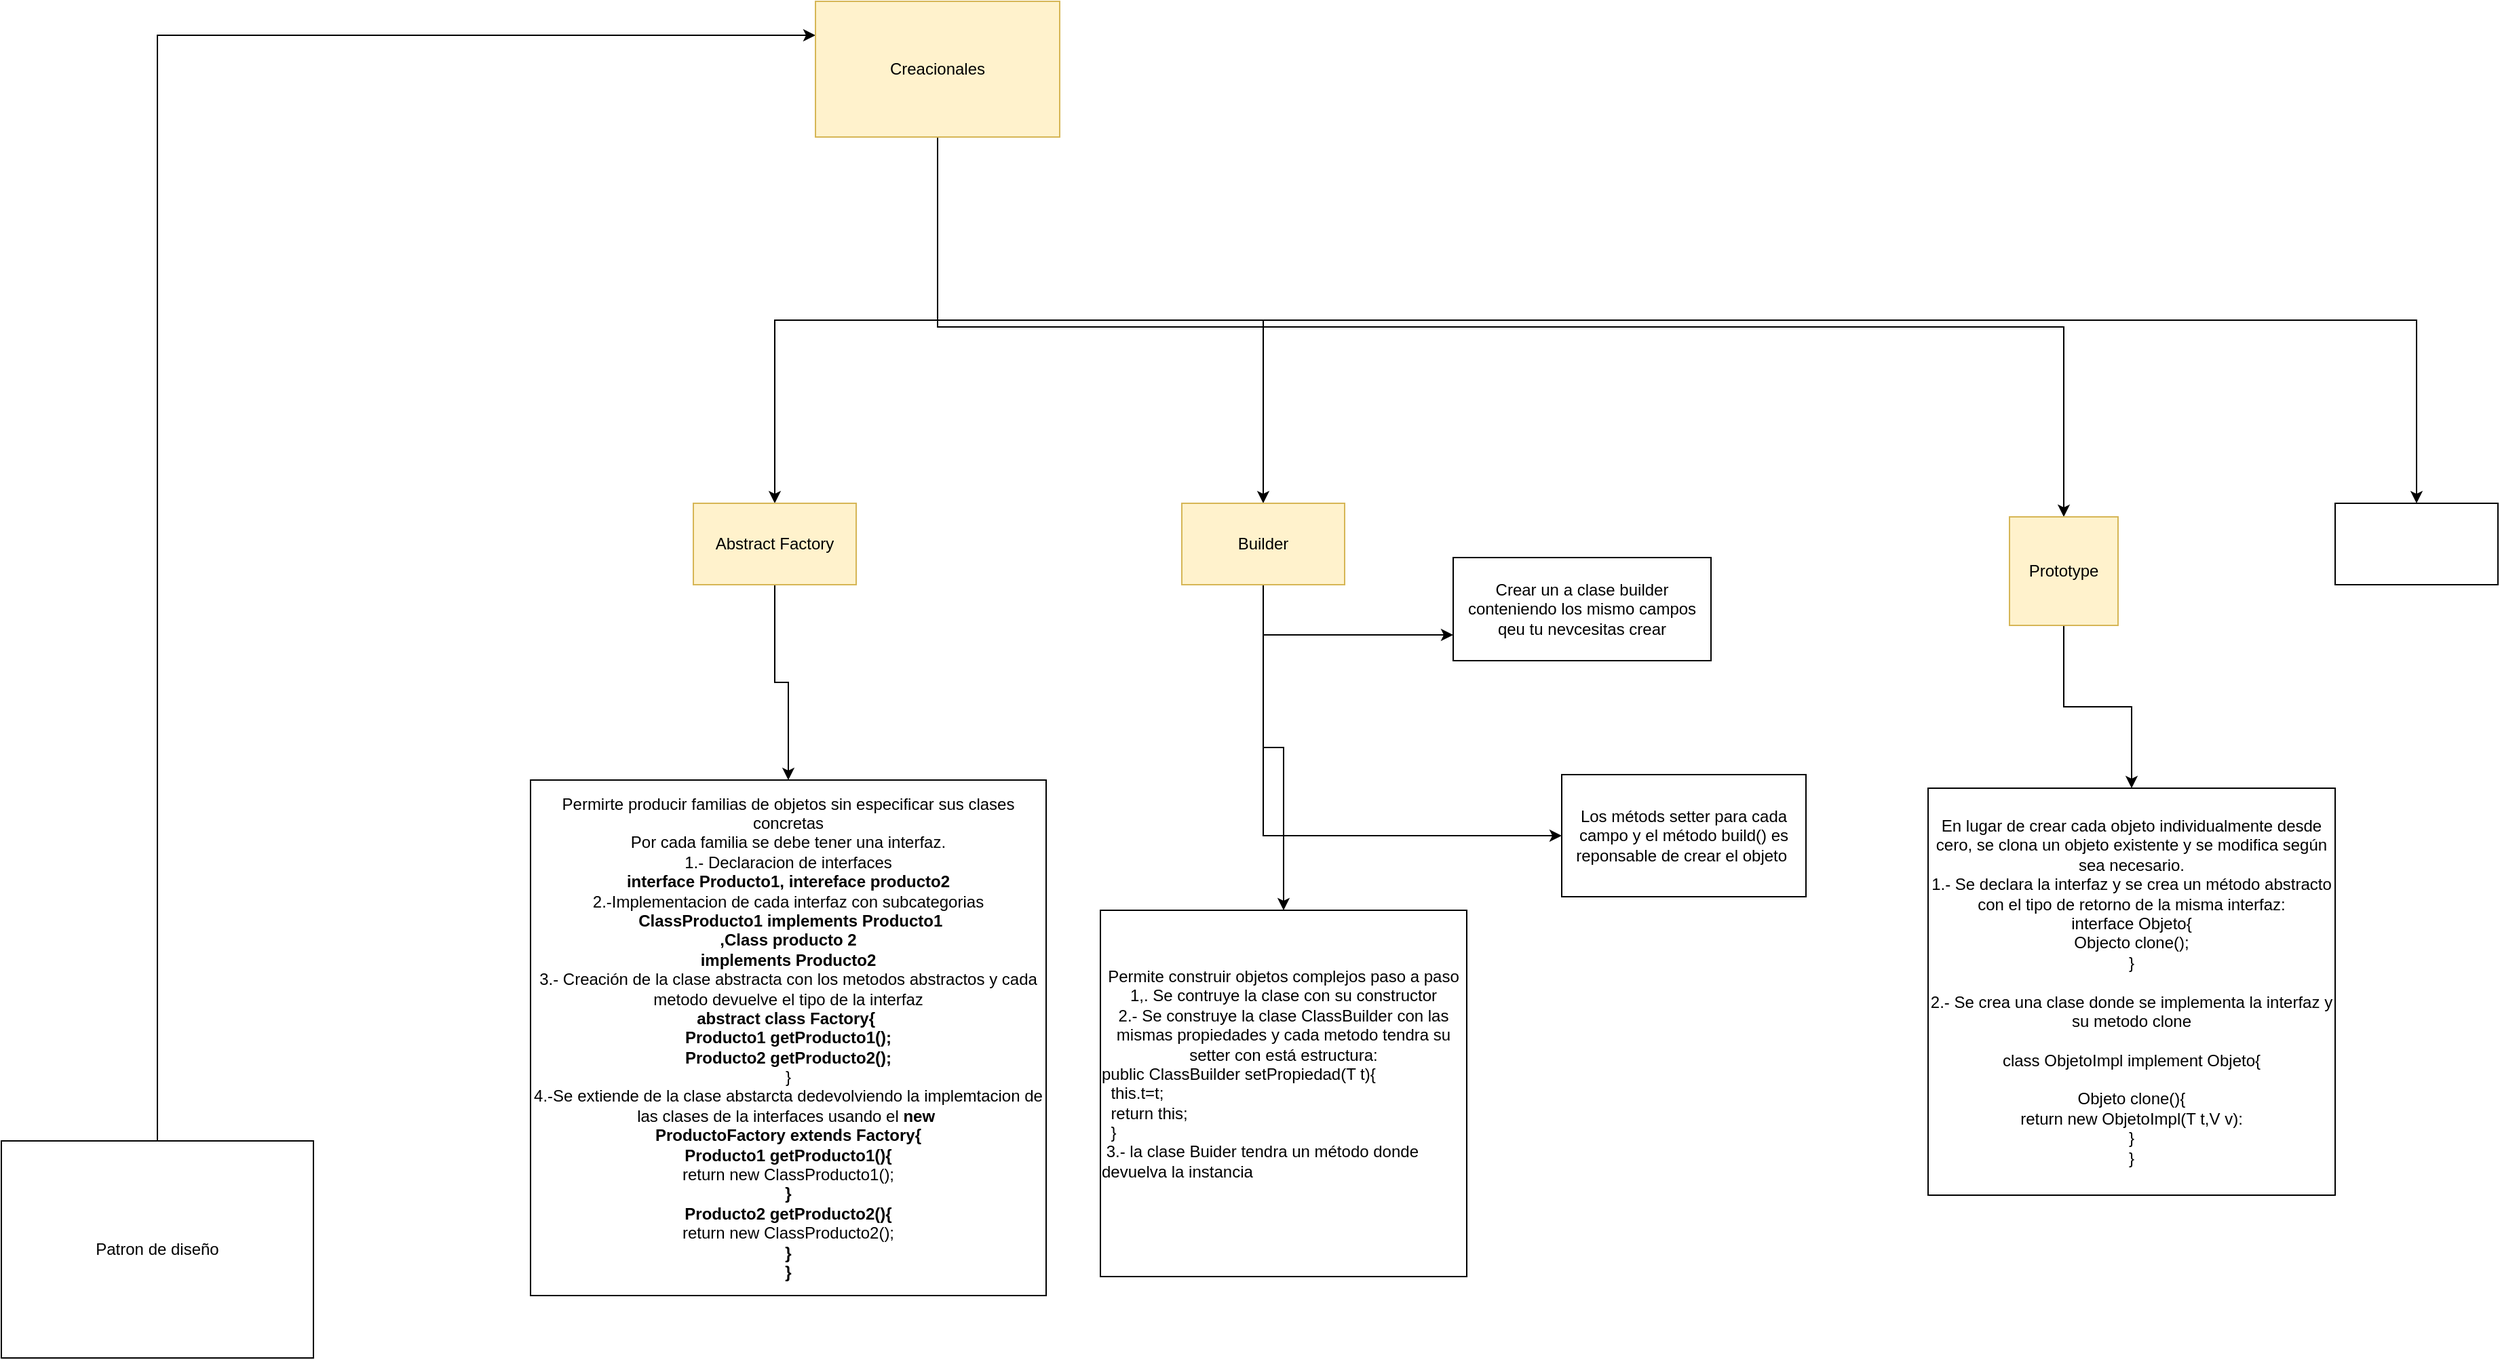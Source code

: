 <mxfile version="21.0.4" type="github">
  <diagram name="Página-1" id="qdYQOTE-IAm2l3-fw2n1">
    <mxGraphModel dx="1750" dy="968" grid="1" gridSize="10" guides="1" tooltips="1" connect="1" arrows="1" fold="1" page="1" pageScale="1" pageWidth="4681" pageHeight="3300" math="0" shadow="0">
      <root>
        <mxCell id="0" />
        <mxCell id="1" parent="0" />
        <mxCell id="JE3cCo6YskCNEYd2Dr8s-6" style="edgeStyle=orthogonalEdgeStyle;rounded=0;orthogonalLoop=1;jettySize=auto;html=1;exitX=0.5;exitY=0;exitDx=0;exitDy=0;entryX=0;entryY=0.25;entryDx=0;entryDy=0;" edge="1" parent="1" source="JE3cCo6YskCNEYd2Dr8s-1" target="JE3cCo6YskCNEYd2Dr8s-3">
          <mxGeometry relative="1" as="geometry">
            <mxPoint x="2670" y="710" as="targetPoint" />
          </mxGeometry>
        </mxCell>
        <mxCell id="JE3cCo6YskCNEYd2Dr8s-1" value="Patron de diseño" style="rounded=0;whiteSpace=wrap;html=1;" vertex="1" parent="1">
          <mxGeometry x="2140" y="1520" width="230" height="160" as="geometry" />
        </mxCell>
        <mxCell id="JE3cCo6YskCNEYd2Dr8s-8" style="edgeStyle=orthogonalEdgeStyle;rounded=0;orthogonalLoop=1;jettySize=auto;html=1;exitX=0.5;exitY=1;exitDx=0;exitDy=0;" edge="1" parent="1" source="JE3cCo6YskCNEYd2Dr8s-3" target="JE3cCo6YskCNEYd2Dr8s-7">
          <mxGeometry relative="1" as="geometry" />
        </mxCell>
        <mxCell id="JE3cCo6YskCNEYd2Dr8s-12" style="edgeStyle=orthogonalEdgeStyle;rounded=0;orthogonalLoop=1;jettySize=auto;html=1;exitX=0.5;exitY=1;exitDx=0;exitDy=0;" edge="1" parent="1" source="JE3cCo6YskCNEYd2Dr8s-3" target="JE3cCo6YskCNEYd2Dr8s-11">
          <mxGeometry relative="1" as="geometry" />
        </mxCell>
        <mxCell id="JE3cCo6YskCNEYd2Dr8s-16" style="edgeStyle=orthogonalEdgeStyle;rounded=0;orthogonalLoop=1;jettySize=auto;html=1;exitX=0.5;exitY=1;exitDx=0;exitDy=0;entryX=0.5;entryY=0;entryDx=0;entryDy=0;" edge="1" parent="1" source="JE3cCo6YskCNEYd2Dr8s-3" target="JE3cCo6YskCNEYd2Dr8s-15">
          <mxGeometry relative="1" as="geometry" />
        </mxCell>
        <mxCell id="JE3cCo6YskCNEYd2Dr8s-20" style="edgeStyle=orthogonalEdgeStyle;rounded=0;orthogonalLoop=1;jettySize=auto;html=1;exitX=0.5;exitY=1;exitDx=0;exitDy=0;entryX=0.5;entryY=0;entryDx=0;entryDy=0;" edge="1" parent="1" source="JE3cCo6YskCNEYd2Dr8s-3" target="JE3cCo6YskCNEYd2Dr8s-19">
          <mxGeometry relative="1" as="geometry" />
        </mxCell>
        <mxCell id="JE3cCo6YskCNEYd2Dr8s-3" value="Creacionales" style="rounded=0;whiteSpace=wrap;html=1;fillColor=#fff2cc;strokeColor=#d6b656;" vertex="1" parent="1">
          <mxGeometry x="2740" y="680" width="180" height="100" as="geometry" />
        </mxCell>
        <mxCell id="JE3cCo6YskCNEYd2Dr8s-10" style="edgeStyle=orthogonalEdgeStyle;rounded=0;orthogonalLoop=1;jettySize=auto;html=1;exitX=0.5;exitY=1;exitDx=0;exitDy=0;entryX=0.5;entryY=0;entryDx=0;entryDy=0;" edge="1" parent="1" source="JE3cCo6YskCNEYd2Dr8s-7" target="JE3cCo6YskCNEYd2Dr8s-9">
          <mxGeometry relative="1" as="geometry" />
        </mxCell>
        <mxCell id="JE3cCo6YskCNEYd2Dr8s-7" value="Abstract Factory" style="rounded=0;whiteSpace=wrap;html=1;fillColor=#fff2cc;strokeColor=#d6b656;" vertex="1" parent="1">
          <mxGeometry x="2650" y="1050" width="120" height="60" as="geometry" />
        </mxCell>
        <mxCell id="JE3cCo6YskCNEYd2Dr8s-9" value="Permirte producir familias de objetos sin especificar sus clases concretas&lt;br&gt;Por cada familia se debe tener una interfaz.&lt;br&gt;1.- Declaracion de interfaces&lt;br&gt;&lt;b&gt;interface Producto1, intereface producto2&lt;/b&gt;&lt;br&gt;2.-Implementacion de cada interfaz con subcategorias&lt;br&gt;&lt;b&gt;&amp;nbsp;ClassProducto1&amp;nbsp;&lt;/b&gt;&lt;b style=&quot;border-color: var(--border-color);&quot;&gt;implements Producto1&lt;/b&gt;&lt;b&gt;&lt;br&gt;,&lt;/b&gt;&lt;b style=&quot;border-color: var(--border-color);&quot;&gt;Class producto 2&lt;/b&gt;&lt;b&gt;&lt;br&gt;&amp;nbsp;implements Producto2&amp;nbsp;&lt;/b&gt;&lt;br&gt;3.- Creación de la clase abstracta con los metodos abstractos y cada metodo devuelve el tipo de la interfaz&lt;br&gt;&lt;b&gt;abstract class Factory{&amp;nbsp;&lt;br&gt;Producto1 getProducto1();&lt;br&gt;Producto2 getProducto2();&lt;br&gt;&lt;/b&gt;}&lt;br&gt;4.-Se extiende de la clase abstarcta dedevolviendo la implemtacion de las clases de la interfaces usando el &lt;b&gt;new&amp;nbsp;&lt;br&gt;ProductoFactory extends Factory{&lt;br&gt;&lt;/b&gt;&lt;b style=&quot;border-color: var(--border-color);&quot;&gt;Producto1 getProducto1(){&lt;br&gt;&lt;/b&gt;return new ClassProducto1();&lt;br&gt;&lt;b&gt;}&lt;br&gt;&lt;/b&gt;&lt;b style=&quot;border-color: var(--border-color);&quot;&gt;Producto2 getProducto2(){&lt;br style=&quot;border-color: var(--border-color);&quot;&gt;&lt;/b&gt;return new ClassProducto2();&lt;br style=&quot;border-color: var(--border-color);&quot;&gt;&lt;b style=&quot;border-color: var(--border-color);&quot;&gt;}&lt;/b&gt;&lt;br&gt;&lt;b&gt;}&lt;/b&gt;" style="whiteSpace=wrap;html=1;aspect=fixed;" vertex="1" parent="1">
          <mxGeometry x="2530" y="1254" width="380" height="380" as="geometry" />
        </mxCell>
        <mxCell id="JE3cCo6YskCNEYd2Dr8s-14" style="edgeStyle=orthogonalEdgeStyle;rounded=0;orthogonalLoop=1;jettySize=auto;html=1;" edge="1" parent="1" source="JE3cCo6YskCNEYd2Dr8s-11" target="JE3cCo6YskCNEYd2Dr8s-13">
          <mxGeometry relative="1" as="geometry" />
        </mxCell>
        <mxCell id="JE3cCo6YskCNEYd2Dr8s-22" style="edgeStyle=orthogonalEdgeStyle;rounded=0;orthogonalLoop=1;jettySize=auto;html=1;exitX=0.5;exitY=1;exitDx=0;exitDy=0;entryX=0;entryY=0.75;entryDx=0;entryDy=0;" edge="1" parent="1" source="JE3cCo6YskCNEYd2Dr8s-11" target="JE3cCo6YskCNEYd2Dr8s-21">
          <mxGeometry relative="1" as="geometry" />
        </mxCell>
        <mxCell id="JE3cCo6YskCNEYd2Dr8s-24" style="edgeStyle=orthogonalEdgeStyle;rounded=0;orthogonalLoop=1;jettySize=auto;html=1;exitX=0.5;exitY=1;exitDx=0;exitDy=0;entryX=0;entryY=0.5;entryDx=0;entryDy=0;" edge="1" parent="1" source="JE3cCo6YskCNEYd2Dr8s-11" target="JE3cCo6YskCNEYd2Dr8s-23">
          <mxGeometry relative="1" as="geometry" />
        </mxCell>
        <mxCell id="JE3cCo6YskCNEYd2Dr8s-11" value="Builder" style="rounded=0;whiteSpace=wrap;html=1;fillColor=#fff2cc;strokeColor=#d6b656;" vertex="1" parent="1">
          <mxGeometry x="3010" y="1050" width="120" height="60" as="geometry" />
        </mxCell>
        <mxCell id="JE3cCo6YskCNEYd2Dr8s-13" value="Permite construir objetos complejos paso a paso&lt;br&gt;1,. Se contruye la clase con su constructor&lt;br&gt;2.- Se construye la clase ClassBuilder con las mismas propiedades y cada metodo tendra su setter con está estructura:&lt;br&gt;&lt;div style=&quot;text-align: left;&quot;&gt;&lt;span style=&quot;background-color: initial;&quot;&gt;public ClassBuilder setPropiedad(T t){&lt;/span&gt;&lt;/div&gt;&lt;div style=&quot;text-align: left;&quot;&gt;&lt;span style=&quot;background-color: initial;&quot;&gt;&lt;span style=&quot;white-space: pre;&quot;&gt;	&lt;/span&gt;&lt;span style=&quot;white-space: pre;&quot;&gt;	&lt;/span&gt;this.t=t;&lt;br&gt;&lt;/span&gt;&lt;/div&gt;&lt;div style=&quot;text-align: left;&quot;&gt;&lt;span style=&quot;background-color: initial;&quot;&gt;&lt;span style=&quot;white-space: pre;&quot;&gt;	&lt;/span&gt;&lt;span style=&quot;white-space: pre;&quot;&gt;	&lt;/span&gt;return this;&lt;br&gt;&lt;/span&gt;&lt;/div&gt;&lt;div style=&quot;text-align: left;&quot;&gt;&lt;span style=&quot;background-color: initial;&quot;&gt;&lt;span style=&quot;white-space: pre;&quot;&gt;	&lt;/span&gt;&lt;span style=&quot;white-space: pre;&quot;&gt;	&lt;/span&gt;}&lt;br&gt;&lt;/span&gt;&lt;/div&gt;&lt;div style=&quot;text-align: left;&quot;&gt;&lt;span style=&quot;background-color: initial;&quot;&gt;&lt;span style=&quot;white-space: pre;&quot;&gt;	&lt;/span&gt;3.- la clase Buider tendra un método donde devuelva la instancia&amp;nbsp;&lt;br&gt;&lt;/span&gt;&lt;/div&gt;&lt;div style=&quot;text-align: left;&quot;&gt;&lt;span style=&quot;background-color: initial;&quot;&gt;&lt;br&gt;&lt;/span&gt;&lt;/div&gt;&lt;div style=&quot;text-align: left;&quot;&gt;&lt;span style=&quot;background-color: initial;&quot;&gt;&lt;br&gt;&lt;/span&gt;&lt;/div&gt;&lt;div style=&quot;text-align: left;&quot;&gt;&lt;/div&gt;&lt;div style=&quot;text-align: left;&quot;&gt;&lt;/div&gt;&lt;div style=&quot;text-align: left;&quot;&gt;&lt;/div&gt;&lt;div style=&quot;text-align: left;&quot;&gt;&lt;/div&gt;" style="whiteSpace=wrap;html=1;aspect=fixed;" vertex="1" parent="1">
          <mxGeometry x="2950" y="1350" width="270" height="270" as="geometry" />
        </mxCell>
        <mxCell id="JE3cCo6YskCNEYd2Dr8s-18" style="edgeStyle=orthogonalEdgeStyle;rounded=0;orthogonalLoop=1;jettySize=auto;html=1;exitX=0.5;exitY=1;exitDx=0;exitDy=0;entryX=0.5;entryY=0;entryDx=0;entryDy=0;" edge="1" parent="1" source="JE3cCo6YskCNEYd2Dr8s-15" target="JE3cCo6YskCNEYd2Dr8s-17">
          <mxGeometry relative="1" as="geometry" />
        </mxCell>
        <mxCell id="JE3cCo6YskCNEYd2Dr8s-15" value="Prototype" style="whiteSpace=wrap;html=1;aspect=fixed;fillColor=#fff2cc;strokeColor=#d6b656;" vertex="1" parent="1">
          <mxGeometry x="3620" y="1060" width="80" height="80" as="geometry" />
        </mxCell>
        <mxCell id="JE3cCo6YskCNEYd2Dr8s-17" value="En lugar de crear cada objeto individualmente desde cero, se clona un objeto existente y se modifica según sea necesario.&lt;br&gt;1.- Se declara la interfaz y se crea un método abstracto con el tipo de retorno de la misma interfaz:&lt;br&gt;interface Objeto{&lt;br&gt;Objecto clone();&lt;br&gt;}&lt;br&gt;&lt;br&gt;2.- Se crea una clase donde se implementa la interfaz y su metodo clone&lt;br&gt;&lt;br&gt;class ObjetoImpl implement Objeto{&lt;br&gt;&lt;br&gt;Objeto clone(){&lt;br&gt;return new ObjetoImpl(T t,V v):&lt;br&gt;}&lt;br&gt;}" style="whiteSpace=wrap;html=1;aspect=fixed;" vertex="1" parent="1">
          <mxGeometry x="3560" y="1260" width="300" height="300" as="geometry" />
        </mxCell>
        <mxCell id="JE3cCo6YskCNEYd2Dr8s-19" value="" style="rounded=0;whiteSpace=wrap;html=1;" vertex="1" parent="1">
          <mxGeometry x="3860" y="1050" width="120" height="60" as="geometry" />
        </mxCell>
        <mxCell id="JE3cCo6YskCNEYd2Dr8s-21" value="Crear un a clase builder conteniendo los mismo campos qeu tu nevcesitas crear" style="rounded=0;whiteSpace=wrap;html=1;" vertex="1" parent="1">
          <mxGeometry x="3210" y="1090" width="190" height="76" as="geometry" />
        </mxCell>
        <mxCell id="JE3cCo6YskCNEYd2Dr8s-23" value="Los métods setter para cada campo y el método build() es reponsable de crear el objeto&amp;nbsp;" style="rounded=0;whiteSpace=wrap;html=1;" vertex="1" parent="1">
          <mxGeometry x="3290" y="1250" width="180" height="90" as="geometry" />
        </mxCell>
      </root>
    </mxGraphModel>
  </diagram>
</mxfile>
